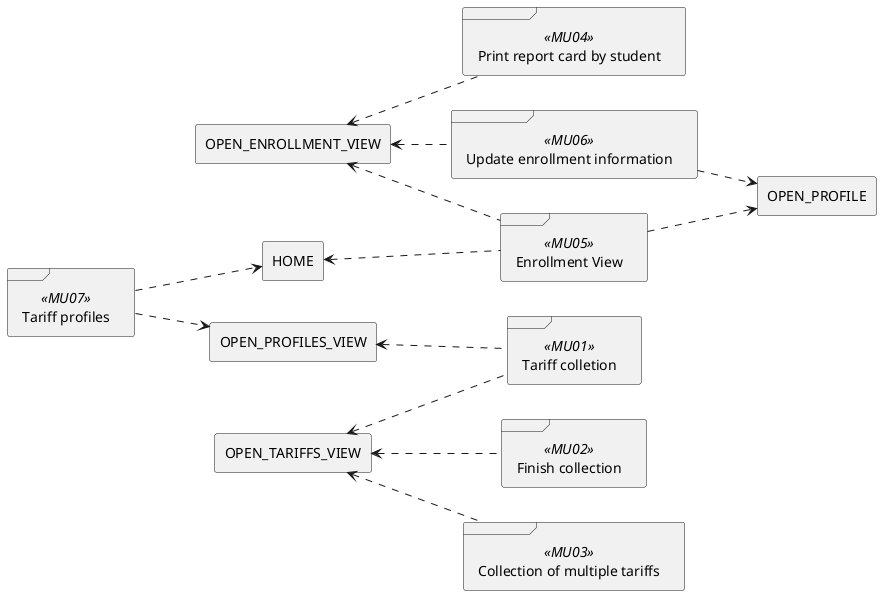 @startuml
'skinparam BackgroundColor transparent
left to right direction


frame MU01 <<MU01>> as "Tariff colletion"
frame MU02 <<MU02>> as "Finish collection"
frame MU03 <<MU03>> as "Collection of multiple tariffs"
frame MU04 <<MU04>> as "Print report card by student"
frame MU05 <<MU05>> as "Enrollment View"
frame MU06 <<MU06>> as "Update enrollment information"
frame MU07 <<MU07>> as "Tariff profiles"

rectangle Initial as "HOME"
rectangle OPEN_ENROLLMENT_VIEW
rectangle OPEN_PROFILES_VIEW
rectangle OPEN_PROFILE
rectangle OPEN_TARIFFS_VIEW


MU01 .up.> OPEN_PROFILES_VIEW
MU01 .up.> OPEN_TARIFFS_VIEW

MU02 .up.> OPEN_TARIFFS_VIEW

MU03 .up.> OPEN_TARIFFS_VIEW

MU04 .up.> OPEN_ENROLLMENT_VIEW

MU05 .up.> Initial
MU05 .up.> OPEN_ENROLLMENT_VIEW
MU05 ..> OPEN_PROFILE

MU06 .up.> OPEN_ENROLLMENT_VIEW
MU06 ..> OPEN_PROFILE

MU07 ..> Initial
MU07 ..> OPEN_PROFILES_VIEW

@enduml